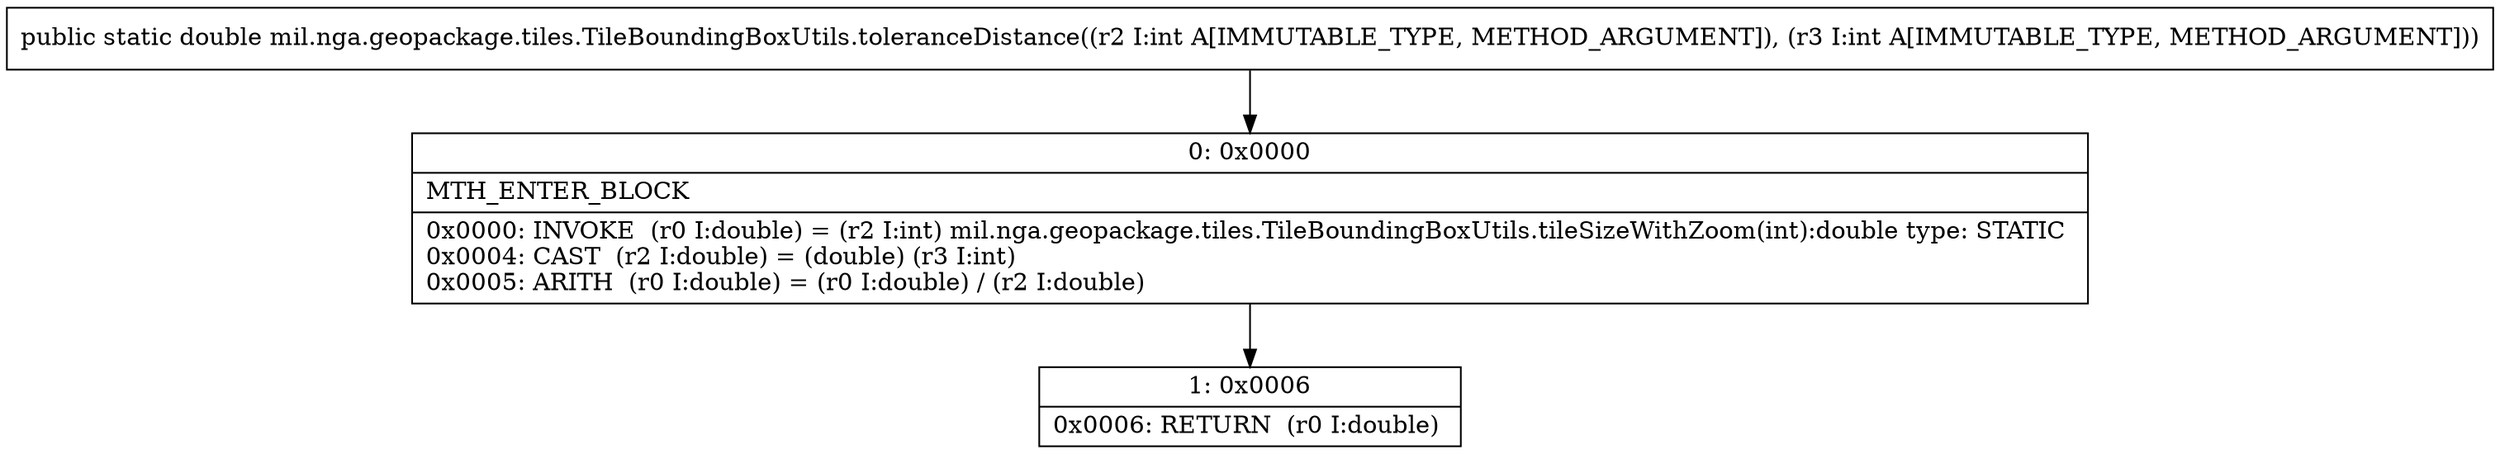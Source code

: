digraph "CFG formil.nga.geopackage.tiles.TileBoundingBoxUtils.toleranceDistance(II)D" {
Node_0 [shape=record,label="{0\:\ 0x0000|MTH_ENTER_BLOCK\l|0x0000: INVOKE  (r0 I:double) = (r2 I:int) mil.nga.geopackage.tiles.TileBoundingBoxUtils.tileSizeWithZoom(int):double type: STATIC \l0x0004: CAST  (r2 I:double) = (double) (r3 I:int) \l0x0005: ARITH  (r0 I:double) = (r0 I:double) \/ (r2 I:double) \l}"];
Node_1 [shape=record,label="{1\:\ 0x0006|0x0006: RETURN  (r0 I:double) \l}"];
MethodNode[shape=record,label="{public static double mil.nga.geopackage.tiles.TileBoundingBoxUtils.toleranceDistance((r2 I:int A[IMMUTABLE_TYPE, METHOD_ARGUMENT]), (r3 I:int A[IMMUTABLE_TYPE, METHOD_ARGUMENT])) }"];
MethodNode -> Node_0;
Node_0 -> Node_1;
}

